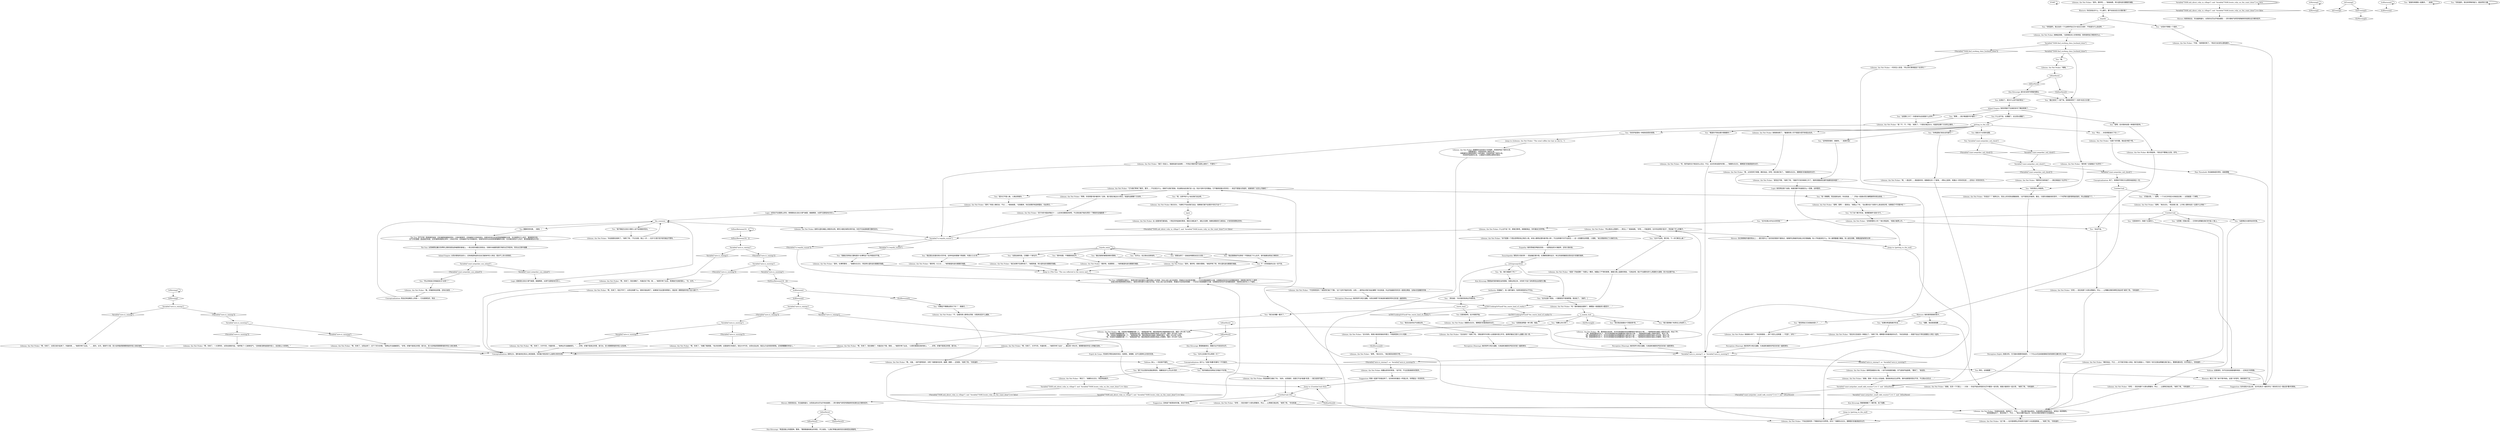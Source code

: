 # LANDS END / NETPICKER
# A dialogue featuring you, Kim, Lilienne the Netpicker, about the sun (if it's rising, setting or high in the sky) -- what the sun is, what means. THE SETTING SUN
# ==================================================
digraph G {
	  0 [label="START"];
	  1 [label="input"];
	  2 [label="Pain Threshold: 你会被烧成灰烬的。或者更糟。"];
	  3 [label="Logic: 她觉得这是个谜语。她甚至都不知道是怎么一回事。这样更好。"];
	  4 [label="Variable[\"TASK.ask_about_ruby_in_village\"]  and  Variable[\"TASK.locate_ruby_on_the_coast_done\"] == false"];
	  5 [label="Variable[\"TASK.ask_about_ruby_in_village\"]  and  Variable[\"TASK.locate_ruby_on_the_coast_done\"] == false", shape=diamond];
	  6 [label="!(Variable[\"TASK.ask_about_ruby_in_village\"]  and  Variable[\"TASK.locate_ruby_on_the_coast_done\"] == false)", shape=diamond];
	  7 [label="IsHourBetween(19,  2)"];
	  8 [label="IsHourBetween(19,  2)", shape=diamond];
	  9 [label="!(IsHourBetween(19,  2))", shape=diamond];
	  10 [label="Lilienne, the Net Picker: “啊，你来了。现在很晚了，外面还在下雪。雪很……”她把手伸了出去，一朵雪花飘落在她的掌心。“……好吧，好像不是真正的雪，是污水。”"];
	  11 [label="Lilienne, the Net Picker: “哎，刚开始的日子我没怎么见过。不过，这对你来说是件好事……”她朝你点点头，眼睛里闪烁着调皮的光芒。"];
	  12 [label="Lilienne, the Net Picker: “哈！我的鱼能去就够了。春鳕鱼一条就能卖50雷亚尔……”"];
	  13 [label="Lilienne, the Net Picker: “是啊。”她点点头。“我还是回去陪孩子吧。”"];
	  14 [label="IsMorning()"];
	  15 [label="IsMorning()", shape=diamond];
	  16 [label="!(IsMorning())", shape=diamond];
	  17 [label="IsAfternoon()"];
	  18 [label="IsAfternoon()", shape=diamond];
	  19 [label="!(IsAfternoon())", shape=diamond];
	  20 [label="Rhetoric: 她的意思是她的孩子。"];
	  21 [label="You: “太阳唯一的缺点是——它同样也照耀在我们的*敌人*身上。”"];
	  22 [label="You: “永远不会。”"];
	  23 [label="Perception (Hearing): 她的笑声沙哑又温暖，与阳光映照下的海浪和海鸥的鸣叫交织成一曲韵律诗。"];
	  24 [label="The Sun: 太阳映照在廉价的岬岸公寓和饱受战争摧残的废墟上。一栋古老的海堡尤其突出，仿佛并未被那笼罩万物的光芒所影响，将你从幻想中摇醒……"];
	  25 [label="Lilienne, the Net Picker: “它为我们带来了春天，夏天……不论发生什么，或者不论我们是谁，完全都会站在我们这一边。完全*没有*任何理由。它不像其他强大的存在——肯定不是强大的组织，或者政府？这怎么可能呢？”"];
	  26 [label="Jump to: [Lilienne, the Net Picker: \"The wind ruffles her hair as she lo...\"]"];
	  27 [label="Lilienne, the Net Picker: “谢谢。我有一半尤比人的血统。我母亲来自尤比萨特。我听说那里的阳光不多，不过我从没见过……”"];
	  28 [label="Inland Empire: 快的好像天气在她的命令下瞬间转换了。"];
	  29 [label="Lilienne, the Net Picker: “既然你已经知道了——那还保留这个名字吗？”"];
	  30 [label="Conceptualization: 说什么？说些*有趣*的事吗？不可能的。"];
	  31 [label="Lilienne, the Net Picker: 她露出悲伤的笑容。“说不好。不过还是谢谢你的陪伴。”"];
	  32 [label="Lilienne, the Net Picker: 她转头望向海面上倒影的太阳，摩天大楼在海湾对岸升起，你忍不住追逐她那沉静的目光。"];
	  33 [label="You: “所以你给自己的船起名为*太阳*？”"];
	  34 [label="Logic: 太阳也不总是那么好的。想想那些生活在沙漠气候里，植被稀疏，水源不足那些地方的人。"];
	  35 [label="Volition: 这是真的，你不应该去爱废墟和地狱——还有杏子的残香。"];
	  36 [label="Lilienne, the Net Picker: “这个嘛——也许是神明让所有原子在那个大玩意里燃烧……”她笑了笑。“你知道的……”"];
	  37 [label="Lilienne, the Net Picker: 然后她把它递给了你。“给你。太阳很好，但是它不会*粘着*东西——我已经用不着它了。”"];
	  38 [label="Lilienne, the Net Picker: “啊。大脑，一般不是特别好，对吧？我更喜欢后背，胳膊，肩膀——还有肺。”她笑了笑。“你知道的……”"];
	  39 [label="IsKimHere()"];
	  40 [label="IsKimHere()", shape=diamond];
	  41 [label="!(IsKimHere())", shape=diamond];
	  42 [label="You: “你确定不需要这把剑了吗？”（看着它。）"];
	  43 [label="IsMorning()"];
	  44 [label="IsMorning()", shape=diamond];
	  45 [label="!(IsMorning())", shape=diamond];
	  46 [label="You: “我无论如何也不会错过的。”"];
	  47 [label="waste_land"];
	  48 [label="Lilienne, the Net Picker: 她咯咯地笑了。“酗酒的男人可不是因为信守承诺出名的。”"];
	  49 [label="You: “你的耳朵上有鱼钩。”"];
	  50 [label="tequila_name"];
	  51 [label="You: “我最近觉得自己跟哈里尔·杜博阿这个名字相处的不错。”"];
	  52 [label="Rhetoric: 你应该说点什么。什么都行。要不说说龙舌兰日落的事？"];
	  53 [label="Suggestion: 没有留下很深刻的印象，但也不奇怪。"];
	  54 [label="You: “也许之后我们可以再来一次？”"];
	  55 [label="Esprit de Corps: 可别把它带到动枪的场合，他想到。请理解，这不过是种礼仪性的东西。"];
	  56 [label="Lilienne, the Net Picker: “啊，你来了。大中午的，外面的雨……”她把手伸了出去“……像往常一样冰冷。那群醉鬼和年轻人好像还没到。”"];
	  57 [label="Perception (Hearing): 她的笑声沙哑又温暖，与海浪和海鸥的声音交织成一曲韵律诗。"];
	  58 [label="Lilienne, the Net Picker: “不如还是欣赏一下眼前的这片世界吧，好吗？”她朝你点点头，眼睛里闪烁着调皮的光芒。"];
	  59 [label="getting_to_the_end"];
	  60 [label="Lilienne, the Net Picker: 什么也不说？好，那就沉默吧。她看着海边，你听着自己的呼吸。"];
	  61 [label="Lilienne, the Net Picker: “好吧——现在有那个大家伙照看你。所以……让青春见鬼去吧。”她笑了笑。“你也知道……”"];
	  62 [label="You: “谢谢你来跟我一起散步。”（结束）"];
	  63 [label="Lilienne, the Net Picker: “再见了。”她朝你点点头，然后转身离开。"];
	  64 [label="Lilienne, the Net Picker: “谢谢。在另一个行星上——大海——你会开始在奇怪的光芒中看到一些东西。很高兴能和你一起分享。”她笑了笑。“你知道的……”"];
	  65 [label="Lilienne, the Net Picker: 她摇摇头笑了。“你还真是挺……那个词怎么说来着——*可悲*，对吗？”"];
	  66 [label="Lilienne, the Net Picker: “嗯，从你的样子来看，确实如此。好吧，现在我们到了。”她朝你点点头，眼睛里闪烁着调皮的光芒。"];
	  67 [label="a_mainly_hub"];
	  68 [label="Shivers: 在红果满枝外面的阳台上——德尔塔中心一处时尚的商务午餐地点，玻璃杯在满桌的牡蛎之间交错碰撞。有人不知道该吃什么。有人推荐酸橘汁腌鱼。有人遮住双眼，想要遥望海湾的对岸……"];
	  69 [label="You: “为了这个案子的话，我得跟海岸*合拍*才行。”"];
	  70 [label="Rhetoric: 看见了吧？她*不想*争执。这是个好信号，继续保持下去。"];
	  71 [label="Conceptualization: 她转过头，塑料鱼钩在耳朵上来回摇晃。你的脑子里没有什么值得分享的东西。"];
	  72 [label="Lilienne, the Net Picker: “你不是第一个把女孩带到地之角的人呢。本地人都把这里叫做*情人角*。不过这种事今天不会发生——这一点我要先讲清楚，小酒窝。”她又把脸转向了大海的方向。"];
	  73 [label="You: “是啊。这对我来说是一种很好的影响。”"];
	  74 [label="You: “你知道的，我也有特殊的能力。超自然的力量。”"];
	  75 [label="Lilienne, the Net Picker: “等等，你觉得是*我*做的吗？没有，我只是在海边长大而已。知道风会朝哪个方向吹。”"];
	  76 [label="You: “太阳并不算是一个组织。”"];
	  77 [label="You: 不！对你肮脏的过去一言不发。"];
	  78 [label="Lilienne, the Net Picker: “是吗，那好吧……”她耸耸肩，转头望向波光粼粼的海面。"];
	  79 [label="Suggestion: 在你说些大话之前，也许先来点一般的评论？用你的方式一路达到*酷*的境地。"];
	  80 [label="You: “有一种解释。而且挺政治的。你也知道……”（开始一段漫长而又慷慨激昂的政治演说。）"];
	  81 [label="Jump to: [getting_to_the_end]"];
	  82 [label="You: “当爱情还与我同在的时候。”"];
	  83 [label="Lilienne, the Net Picker: “不。这里的男人醉得太厉害，对我来说没什么威胁。”"];
	  84 [label="You: “我只是想做个有责任心的成年人。”"];
	  85 [label="You: “我已经清醒一整天了。”"];
	  86 [label="The Sun: 空气中有一股咸咸的味道，还有海鸥和贼鸥的鸣叫；沙砾的窸窣声，还有破瓶子闪烁的绿光。但是你的目光总会回到那耀眼的光斑，无论映照在什么地方，都是那样丰饶……\n空气中弥漫着一股咸咸的味道，还有海鸥和贼鸥在哭叫；沙砾在作响，还有破瓶子在闪烁着绿光。但是你的目光总会回到那耀眼的光斑，无论被反射到什么地方，都发散着褪色的丰饶……"];
	  87 [label="Lilienne, the Net Picker: “嗯，一直这样……我挺喜欢的。就像是在另一个星球。一颗水之星球，有像水一样多的忧虑……还有水一样多的欢乐。”"];
	  88 [label="You: “最近发现了一具尸体。他倒是享受了一刻的*龙舌兰日落*。”"];
	  89 [label="Lilienne, the Net Picker: “是吗，那好吧，库斯托警探。”她轻声笑了笑，转头望向波光粼粼的海面。"];
	  90 [label="Untitled hub"];
	  91 [label="You: （盯着太阳。）“是啊，一个50亿岁的巨大热核反应堆——太阳就是一个神明。”"];
	  92 [label="Shivers: 她渐渐走远，风也越来越大。太阳发出的光芒似乎有些褪色——菲尔德电气研究所那破碎的轮廓在远方朝你招手。"];
	  93 [label="Lilienne, the Net Picker: “所以是这么回事吗——责任心？”她耸耸肩。“好吧……可能是吧。也许你会得到*启示*，然后破了手上的案子。”"];
	  94 [label="You: “这是摇滚明星一种习惯。拖延。”"];
	  95 [label="the_sunnnnn"];
	  96 [label="Conceptualization: 而且还有些概念上的统一，它也是黄色的，而且……"];
	  97 [label="Lilienne, the Net Picker: 她点点头。“如果它不站在我们这边，我猜我们就不会真的*存在于此*了……”"];
	  98 [label="Variable[\"TASK.find_working_class_husband_done\"]"];
	  99 [label="Variable[\"TASK.find_working_class_husband_done\"]", shape=diamond];
	  100 [label="!(Variable[\"TASK.find_working_class_husband_done\"])", shape=diamond];
	  101 [label="You: “金，我们准备好了吗？”"];
	  102 [label="Lilienne, the Net Picker: “风很快会起来，我得走了，不过……”她从鞘中抽出佩剑。剑身映照出昏暗的阳光，呈现出一股深橙色。\n“很快就要起风了，我也得走了，不过……”她从剑鞘中抽出剑。剑刃在浓郁的黑暗中闪烁着微光。"];
	  103 [label="IsAfternoon()"];
	  104 [label="IsAfternoon()", shape=diamond];
	  105 [label="!(IsAfternoon())", shape=diamond];
	  106 [label="Lilienne, the Net Picker: “没关系的。我很少能找到独处的借口，毕竟家里有三只小怪兽……”"];
	  107 [label="Perception (Hearing): 她的笑声沙哑又温暖，与海浪和海鸥的声音交织成一曲韵律诗。"];
	  108 [label="The Sun: 太阳映照在海浪上，海湾对岸升起的摩天大楼充满迷人的诱惑。你全心投入自己的感官，思绪在片刻间变得清晰——不仅仅是玻璃摩天大楼，在微微发亮的空中显得脆弱易碎；埃斯佩兰斯河汇入海湾……\n没落太阳的残辉映照在海浪上，海湾对岸的摩天大楼正在升起。你全心投入自己的感官，思绪在片刻间变得清晰——不仅仅只有玻璃摩天大楼，在微微发亮的空中显得脆弱易碎；埃斯佩兰斯河汇入了海湾……"];
	  109 [label="You: “这是全新的我。它需要一个新名字。”"];
	  110 [label="You: “因为它不是人类。人类会背叛你。”"];
	  111 [label="You: “也许在我20岁出头的时候？”"];
	  112 [label="You: “有时候我总觉得自己的脑子不好使。”"];
	  113 [label="settingsunprehub"];
	  114 [label="Lilienne, the Net Picker: “我？不，不，不是。”她笑了。“只是在海边长大。知道风往哪个方向吹之类的。”"];
	  115 [label="Lilienne, the Net Picker: “我们一到这儿，我就知道天会放晴——不然这次散步就不会那么愉快了，不是吗？”"];
	  116 [label="Encyclopedia: 锈色的大海对岸——是金融区德尔塔。在薄雾笼罩的远方，林立的高塔像是在控诉这片贫瘠的海岸。"];
	  117 [label="You: “这样感觉很好。谢谢你。”（结束约会）"];
	  118 [label="Lilienne, the Net Picker: “还有那里的人吗？”她大笑起来。“很高兴能帮上忙。”"];
	  119 [label="You: 什么也不说。太愚蠢了。这主意太愚蠢了。"];
	  120 [label="You: “哦。”"];
	  121 [label="Perception (Sight): 她是对的。它们基本是塑料制成的，一个可以从花店或者报摊买到的新鲜又廉价的小礼物。"];
	  122 [label="Variable[\"coast.netpicker_red_check\"]"];
	  123 [label="Variable[\"coast.netpicker_red_check\"]", shape=diamond];
	  124 [label="!(Variable[\"coast.netpicker_red_check\"])", shape=diamond];
	  125 [label="Lilienne, the Net Picker: “好吧——现在有那个大家伙照看你。所以……让残酷无情的神明见鬼去吧”她笑了笑。“你知道的……”"];
	  126 [label="Variable[\"auto.is_raining\"]"];
	  127 [label="Variable[\"auto.is_raining\"]", shape=diamond];
	  128 [label="!(Variable[\"auto.is_raining\"])", shape=diamond];
	  129 [label="You: “也许不会吧，管它呢。下一步打算怎么做？”"];
	  130 [label="Perception (Hearing): 她的笑声沙哑又温暖，与海浪和海鸥的声音交织成一曲韵律诗。"];
	  131 [label="You: “这是第二次了！你是海洋女巫或者什么的吗？”"];
	  132 [label="Lilienne, the Net Picker: “至于你的*超自然能力*——以后有空跟我讲讲吧，不过现在能不能先享受一下眼前的这幅美景？”"];
	  133 [label="Lilienne, the Net Picker: “不觉得奇怪吗？\"她突然打破了宁静，“这个无所不能的东西，太阳……居然会对我们如此慷慨？你也知道，外出钓鱼最好的时间一般是在黄昏，当海水变温暖的时候……”"];
	  134 [label="You: “呃，总得*有什么*站在我们这边吧。”"];
	  135 [label="Jump to: [The Sun: \"The sun reflected in the waves and...\"]"];
	  136 [label="IsEvening()"];
	  137 [label="IsEvening()", shape=diamond];
	  138 [label="!(IsEvening())", shape=diamond];
	  139 [label="Kim Kitsuragi: 警督看着佩剑，眼里闪过不信任的光芒。"];
	  140 [label="Jump to: [Untitled hub (02)]"];
	  141 [label="Variable[\"TASK.ask_about_ruby_in_village\"]  and  Variable[\"TASK.locate_ruby_on_the_coast_done\"] == false"];
	  142 [label="Variable[\"TASK.ask_about_ruby_in_village\"]  and  Variable[\"TASK.locate_ruby_on_the_coast_done\"] == false", shape=diamond];
	  143 [label="!(Variable[\"TASK.ask_about_ruby_in_village\"]  and  Variable[\"TASK.locate_ruby_on_the_coast_done\"] == false)", shape=diamond];
	  144 [label="Lilienne, the Net Picker: “啊，你来了。太阳出来了，还下了好大的雪。”她伸出手去碰触雪花。“好吧，好像不是真正的雪，是污水。至少这样能把那群醉鬼和年轻人挡在海湾。”"];
	  145 [label="Lilienne, the Net Picker: “无论如何？”她笑了笑。“那些爱吹牛的男人总是喜欢信口开河，搞得好像自己是什么重要人物一样。”"];
	  146 [label="Kim Kitsuragi: 警督始终保持着恰当的距离，他拿出笔记本，对你的“约会”没有表现出丝毫的兴趣。"];
	  147 [label="You: 还是保密吧。这才刚刚开始。"];
	  148 [label="You: （转向她）“你对我的到来似乎很惊讶。”"];
	  149 [label="You: “我不确定生活在沙漠的人会不会很喜欢阳光。”"];
	  150 [label="Lilienne, the Net Picker: “你说这个？”她转过头，耳朵上的东西也跟着摇晃。“这不是真正的鱼钩，傻瓜。只是形状像鱼钩的耳环。一个叫罗斯马雷的醉鬼给我的，所以我就留下了。”"];
	  151 [label="Lilienne, the Net Picker: “那好吧，H.D.B…….”她笑着望向波光粼粼的海面。"];
	  152 [label="Untitled hub"];
	  153 [label="You: 拜托，这很重要！"];
	  154 [label="IsKimHere()"];
	  155 [label="IsKimHere()", shape=diamond];
	  156 [label="!(IsKimHere())", shape=diamond];
	  157 [label="Variable[\"auto.is_snowing\"]"];
	  158 [label="Variable[\"auto.is_snowing\"]", shape=diamond];
	  159 [label="!(Variable[\"auto.is_snowing\"])", shape=diamond];
	  160 [label="Lilienne, the Net Picker: “啊，你来了。大中午的，外面的雪……”她伸出手去碰触雪花。“……好吧，好像不是真正的雪，是污水。至少那群醉鬼和年轻人还没来。”"];
	  161 [label="Lilienne, the Net Picker: “戒酒？开始信教？”有那么一瞬间，她露出了严肃的表情，接着又换上温柔的笑脸。“见鬼去吧。我才不会跟你讲什么喝酒的大道理，至少在这里不会。”"];
	  162 [label="Lilienne, the Net Picker: 她转回身面向大海，一动不动地凝视海面，天气逐渐开始放晴。“要来了，”她说到。"];
	  163 [label="Lilienne, the Net Picker: “不是。”她得意的笑了。“而且它会活的比那些都久。”"];
	  164 [label="Kim Kitsuragi: 警督慢慢瞥了一眼手表，拍了拍脚。"];
	  165 [label="Lilienne, the Net Picker: “我已经等不及想听到了。”她假笑着，转头望向波光粼粼的海面。"];
	  166 [label="Lilienne, the Net Picker: “啊，你来了。现在不早了，太阳也快要下山。很快天就会黑了。如果我们在这里待得够久，就会有一群醉鬼和年轻人加入我们了。”"];
	  167 [label="Lilienne, the Net Picker: “嗯，你是其中最耀眼的那一个，”她假装很严肃，随后把脸转向海面倒映的太阳，噗的一声大笑了出来。\n“嗯，你是其中最耀眼的那一个，”她假装很严肃，随后把脸转向倒映在海浪上的太阳，噗的一声大笑了出来。\n“嗯，你是其中最耀眼的那一个，”她假装很严肃，随后把脸转向海面上倒映的落日，噗的一声大笑了出来。\n“嗯，你是其中最耀眼的那一个，”她假装很严肃，随后把脸转向倒映在海浪上的朝阳，噗的一声大笑了出来。"];
	  168 [label="Authority: 别被骗了。他一直盯着你，免得你表现的太不专业。"];
	  169 [label="You: “你知道吗，我过去的一个化身称呼自己为*龙舌兰日落*。不知道为什么会这样。”"];
	  170 [label="You: “我这是跟谁开玩笑呢？不管我选了什么名字，很可能都会把自己喝死的……”"];
	  171 [label="Lilienne, the Net Picker: “是吗，杜博阿警官……”她朝你点点头，然后转头望向波光粼粼的海面。"];
	  172 [label="Lilienne, the Net Picker: “哦哦。”"];
	  173 [label="Shivers: 她渐渐走远，风也越来越大。太阳的光芒似乎有些褪色——菲尔德电气研究所那破碎的轮廓在远方朝你招手。"];
	  174 [label="You: 说些关于太阳的话题。"];
	  175 [label="You: Variable[\"coast.netpicker_red_check\"]"];
	  176 [label="Variable[\"coast.netpicker_red_check\"]", shape=diamond];
	  177 [label="!(Variable[\"coast.netpicker_red_check\"])", shape=diamond];
	  178 [label="Conceptualization: 来了。有两种不同的方法漂亮地结束这一切。"];
	  179 [label="Lilienne, the Net Picker: “确实如此。不过……对于我们的敌人来说，我们也是敌人，不是吗？但它还是会照耀在我们身上。警察和康米党，杀手和圣人。你知道的……”"];
	  180 [label="Lilienne, the Net Picker: “好吧——现在有那个大家伙照看你。所以……让爱情见鬼去吧。”她笑了笑。“你知道的……”"];
	  181 [label="Suggestion: 和她一起差不多就这样了。在你和你的最后一杯酒之间，你得留出一年的时间。"];
	  182 [label="Variable[\"auto.is_snowing\"]"];
	  183 [label="Variable[\"auto.is_snowing\"]", shape=diamond];
	  184 [label="!(Variable[\"auto.is_snowing\"])", shape=diamond];
	  185 [label="Lilienne, the Net Picker: “啊，你来了。”她看了看周围。“有点吃惊啊，这里居然只有我们。现在大中午的，太阳也没出来。我还以为会有很多醉鬼。还有醉醺醺的年轻人。”"];
	  186 [label="You: “也许这是个错误。一切都感觉不是很舒服。我该走了。”[离开。]"];
	  187 [label="Lilienne, the Net Picker: 女人直直地盯着海浪。一阵狂风吹起她的黑发，随后又胡乱放下，凌乱又狂野。她拂去眼前的几缕发丝，才发现渐渐靠近的你。"];
	  188 [label="You: 静静欣赏风景。（继续。）"];
	  189 [label="You: “你希望我们现在去钓鱼吗？”"];
	  190 [label="tequila!"];
	  191 [label="Lilienne, the Net Picker: “那好吧，哈里警官……”她笑着望向波光粼粼的海面。"];
	  192 [label="You: “你的声音里有一种很有意思的调调。”"];
	  193 [label="Lilienne, the Net Picker: “是吗？有些人确实会，不过……”她耸耸肩。“在我看来，你应该更好地选择盟友，仅此而已。”"];
	  194 [label="Lilienne, the Net Picker: “是啊，是啊——是政治。”她阻止了你。“没必要对这个发表什么高谈阔论吧。如果我们*不同意*呢？”"];
	  195 [label="Lilienne, the Net Picker: “这是个好问题。我会选*绳子*吧。”"];
	  196 [label="You: “还是老样子。我是个正直的人。”"];
	  197 [label="Volition: 放心。一切还是不错的。"];
	  198 [label="Variable[\"auto.is_raining\"]"];
	  199 [label="Variable[\"auto.is_raining\"]", shape=diamond];
	  200 [label="!(Variable[\"auto.is_raining\"])", shape=diamond];
	  201 [label="Lilienne, the Net Picker: “啊，你来了。一大清早的，太阳也刚刚升起。”她呼吸了一口新鲜空气。“没有看见醉鬼或者年轻人，这还挺让人吃惊的。”"];
	  202 [label="You: “其实我还挺擅长*行程安排*的。”"];
	  203 [label="You: “抱歉，我说我很抱歉……”"];
	  204 [label="Empathy: 她的思绪还停留在别处——在那遥远的大海彼岸，还有大海本身。"];
	  205 [label="Lilienne, the Net Picker: 她朝你点点头，眼睛里闪烁着调皮的光芒。"];
	  206 [label="Variable[\"coast.netpicker_sun_inland\"]"];
	  207 [label="Variable[\"coast.netpicker_sun_inland\"]", shape=diamond];
	  208 [label="!(Variable[\"coast.netpicker_sun_inland\"])", shape=diamond];
	  209 [label="Variable[\"tc.tequila_sunset\"]"];
	  210 [label="Variable[\"tc.tequila_sunset\"]", shape=diamond];
	  211 [label="!(Variable[\"tc.tequila_sunset\"])", shape=diamond];
	  212 [label="Lilienne, the Net Picker: “那你呢？还留着这个名号吗？”"];
	  213 [label="You: “也可以。反正我也没其他的。”"];
	  214 [label="Kim Kitsuragi: 因为尼龙而不舒服的挪动。"];
	  215 [label="Lilienne, the Net Picker: “啊，你来了。现在很晚了，外面还在下雨。很……”她把手伸了出去，雨滴拍打在她的掌心。“冷。冰冷。”"];
	  216 [label="Variable[\"auto.is_raining\"]"];
	  217 [label="Variable[\"auto.is_raining\"]", shape=diamond];
	  218 [label="!(Variable[\"auto.is_raining\"])", shape=diamond];
	  219 [label="Lilienne, the Net Picker: “啊，警官就应该这样。天天东奔西跑的肯定需要很多*组织设计*吧……”她把脸转向海面上倒影的太阳，笑出了声。\n“啊，那就是警官先生了。天天东奔西跑的肯定需要很多*组织设计*吧……”她把脸转向海面上倒影的落日，笑出了声。\n“啊，那就是警官先生了。天天东奔西跑的肯定需要很多*组织设计*吧……”她把脸转向倒映在海浪上的太阳，笑出了声。\n“啊，那就是警官先生了。天天东奔西跑的肯定需要很多*组织设计*吧……”她把脸转向倒映在海浪上的朝阳，笑出了声。"];
	  220 [label="You: “如果你希望我离开的话……”"];
	  221 [label="Inland Empire: 太阳对那些死去的人，还有绝望地迷失在自己脑海中的人来说，是派不上多大用场的。"];
	  222 [label="Lilienne, the Net Picker: 她眯起双眼。“这是瑞瓦肖人的常用语。意思是把自己喝到死为止。”"];
	  223 [label="You: “我叫哈里，不需要其他名字。”"];
	  224 [label="Jump to: [getting_to_the_end]"];
	  225 [label="You: “所以……你觉得是谁杀了吊人？”"];
	  226 [label="Untitled hub (02)"];
	  227 [label="You: “那个叫太阳的玩意挺漂亮的，抱歉我没什么可以补充的……”"];
	  228 [label="Kim Kitsuragi: “希望这能让你提提神，警探，”警督看着她离去的背影，开口说到。“让我们带着全新的目光继续回去调查吧。”"];
	  229 [label="Lilienne, the Net Picker: “啊，你来了。太阳已经升起来了，外面的雨……”她把手伸了出去。“……很冷。冰冷。我倒不介意。至少这样能把那群醉鬼和年轻人挡在海湾。”"];
	  230 [label="Variable[\"auto.is_snowing\"]"];
	  231 [label="Variable[\"auto.is_snowing\"]", shape=diamond];
	  232 [label="!(Variable[\"auto.is_snowing\"])", shape=diamond];
	  233 [label="IsTHCCookingOrFixed(\"the_waste_land_of_reality\")"];
	  234 [label="IsTHCCookingOrFixed(\"the_waste_land_of_reality\")", shape=diamond];
	  235 [label="!(IsTHCCookingOrFixed(\"the_waste_land_of_reality\"))", shape=diamond];
	  236 [label="Lilienne, the Net Picker: “现在你又变成另一种傻瓜了。”她笑了笑，眼睛里闪烁着调皮的光芒。“你应该知道——我是不会出于责任感跟别人待在一起的。”"];
	  237 [label="Lilienne, the Net Picker: 她大笑起来。“现在还不要操之过急，好吗。”"];
	  238 [label="Variable[\"auto.is_raining\"]  or  Variable[\"auto.is_snowing\"]"];
	  239 [label="Variable[\"auto.is_raining\"]  or  Variable[\"auto.is_snowing\"]", shape=diamond];
	  240 [label="!(Variable[\"auto.is_raining\"]  or  Variable[\"auto.is_snowing\"])", shape=diamond];
	  241 [label="You: “等等……刚才难道是*你*做的？”"];
	  242 [label="Lilienne, the Net Picker: “哦，好像是有些骄傲，还有点迷信……”"];
	  243 [label="Logic: 或者是生活在沙漠气候里，植被稀疏，水源不足那些地方的人。"];
	  244 [label="Lilienne, the Net Picker: “你这就是在挑刺了。”她笑了笑。“不过也是，我让一步——也许*沙漠子民*有时候会不赞同。”"];
	  245 [label="Variable[\"coast.netpicker_small_talk_counter\"] == 3  and  IsKimHere()"];
	  246 [label="Variable[\"coast.netpicker_small_talk_counter\"] == 3  and  IsKimHere()", shape=diamond];
	  247 [label="!(Variable[\"coast.netpicker_small_talk_counter\"] == 3  and  IsKimHere())", shape=diamond];
	  248 [label="You: “难道你不想去德尔塔看看吗？”"];
	  249 [label="You: “我还是比较喜欢用大写字母，这样听起来更像个阴谋家。叫我H.D.B.吧！”"];
	  250 [label="You: “那是当然了！自始自终都是龙舌兰日落！”"];
	  251 [label="IsKimHere()"];
	  252 [label="IsKimHere()", shape=diamond];
	  253 [label="!(IsKimHere())", shape=diamond];
	  254 [label="You: 太病态了。我为什么找不到好想法？"];
	  255 [label="Lilienne, the Net Picker: “是啊，”她点点头。“而且很仁慈。上次有人跟你站在一边是什么时候？”"];
	  256 [label="You: “抱歉让你久等了。”"];
	  257 [label="You: “我觉得自己已经独处很久了……”"];
	  258 [label="Lilienne, the Net Picker: 她看着沐浴在阳光下的海岸，风轻轻吹起了她的头发。\n她看着落日，风轻轻吹起了她的头发。\n她看着阳光慢慢洒满另一边的海岸，风轻轻吹起了她的头发。\n风轻轻吹起她的头发，上面被月光映照出银色的斑纹。"];
	  259 [label="Lilienne, the Net Picker: “感觉还不赖，”她笑了笑。“我就不打扰你继续工作了。我家双胞胎现在都可能都找到地雷了……”"];
	  260 [label="Lilienne, the Net Picker: 一时间无人言语。“所以你打算保留这个名号吗？”"];
	  261 [label="You: “最近我用的都是库斯托警探。”"];
	  0 -> 0
	  1 -> 187
	  2 -> 79
	  3 -> 81
	  4 -> 4
	  4 -> 5
	  5 -> 173
	  7 -> 8
	  7 -> 7
	  8 -> 126
	  9 -> 103
	  10 -> 71
	  11 -> 238
	  12 -> 67
	  14 -> 14
	  14 -> 15
	  17 -> 17
	  17 -> 18
	  19 -> 13
	  20 -> 257
	  20 -> 203
	  20 -> 220
	  21 -> 179
	  22 -> 125
	  23 -> 233
	  24 -> 221
	  25 -> 80
	  25 -> 110
	  25 -> 75
	  25 -> 134
	  26 -> 258
	  27 -> 245
	  28 -> 73
	  28 -> 241
	  28 -> 131
	  28 -> 119
	  29 -> 49
	  30 -> 112
	  30 -> 153
	  30 -> 227
	  31 -> 181
	  32 -> 209
	  33 -> 242
	  34 -> 95
	  35 -> 79
	  36 -> 102
	  37 -> 226
	  38 -> 102
	  39 -> 40
	  39 -> 39
	  40 -> 139
	  41 -> 140
	  42 -> 83
	  43 -> 43
	  43 -> 44
	  44 -> 198
	  46 -> 145
	  47 -> 147
	  47 -> 85
	  48 -> 66
	  49 -> 150
	  50 -> 261
	  50 -> 170
	  50 -> 109
	  50 -> 50
	  50 -> 213
	  50 -> 249
	  50 -> 250
	  50 -> 223
	  51 -> 171
	  52 -> 190
	  53 -> 108
	  54 -> 30
	  55 -> 140
	  56 -> 71
	  57 -> 238
	  58 -> 238
	  59 -> 192
	  59 -> 225
	  59 -> 174
	  59 -> 48
	  59 -> 117
	  59 -> 248
	  59 -> 189
	  60 -> 209
	  61 -> 102
	  62 -> 62
	  63 -> 141
	  64 -> 102
	  65 -> 130
	  66 -> 238
	  67 -> 256
	  67 -> 202
	  67 -> 45
	  67 -> 84
	  67 -> 94
	  68 -> 81
	  69 -> 118
	  70 -> 79
	  71 -> 197
	  72 -> 204
	  73 -> 237
	  74 -> 74
	  75 -> 132
	  76 -> 163
	  77 -> 108
	  78 -> 52
	  79 -> 58
	  80 -> 194
	  81 -> 58
	  82 -> 180
	  83 -> 38
	  84 -> 93
	  85 -> 10
	  86 -> 24
	  87 -> 245
	  88 -> 212
	  89 -> 135
	  90 -> 91
	  90 -> 20
	  91 -> 255
	  92 -> 154
	  93 -> 72
	  93 -> 129
	  93 -> 68
	  94 -> 167
	  95 -> 32
	  95 -> 188
	  95 -> 149
	  96 -> 95
	  97 -> 1
	  98 -> 99
	  98 -> 100
	  99 -> 120
	  99 -> 88
	  100 -> 260
	  101 -> 146
	  102 -> 36
	  103 -> 104
	  103 -> 105
	  104 -> 216
	  105 -> 42
	  106 -> 19
	  107 -> 238
	  108 -> 133
	  109 -> 165
	  110 -> 193
	  111 -> 60
	  112 -> 37
	  113 -> 186
	  113 -> 148
	  113 -> 101
	  114 -> 115
	  115 -> 209
	  116 -> 113
	  117 -> 259
	  118 -> 22
	  119 -> 59
	  120 -> 172
	  121 -> 245
	  122 -> 123
	  122 -> 124
	  123 -> 178
	  124 -> 29
	  125 -> 102
	  126 -> 128
	  126 -> 127
	  127 -> 215
	  128 -> 182
	  129 -> 161
	  130 -> 238
	  131 -> 114
	  132 -> 209
	  133 -> 23
	  134 -> 97
	  135 -> 108
	  136 -> 137
	  136 -> 138
	  138 -> 16
	  139 -> 54
	  140 -> 226
	  141 -> 142
	  141 -> 143
	  142 -> 92
	  144 -> 71
	  145 -> 57
	  146 -> 168
	  147 -> 205
	  148 -> 47
	  149 -> 244
	  150 -> 121
	  151 -> 135
	  152 -> 82
	  152 -> 196
	  152 -> 21
	  152 -> 111
	  153 -> 70
	  154 -> 155
	  154 -> 156
	  155 -> 228
	  157 -> 158
	  157 -> 159
	  158 -> 160
	  159 -> 185
	  160 -> 71
	  161 -> 233
	  162 -> 27
	  163 -> 79
	  164 -> 224
	  165 -> 135
	  166 -> 71
	  167 -> 56
	  168 -> 186
	  168 -> 148
	  169 -> 222
	  170 -> 77
	  171 -> 135
	  172 -> 251
	  174 -> 175
	  175 -> 176
	  175 -> 177
	  176 -> 122
	  177 -> 122
	  178 -> 90
	  179 -> 102
	  180 -> 102
	  181 -> 140
	  182 -> 184
	  182 -> 183
	  183 -> 9
	  184 -> 166
	  185 -> 71
	  186 -> 12
	  187 -> 6
	  188 -> 86
	  189 -> 87
	  190 -> 169
	  190 -> 76
	  191 -> 135
	  192 -> 26
	  193 -> 34
	  194 -> 69
	  195 -> 2
	  196 -> 35
	  197 -> 112
	  197 -> 227
	  198 -> 200
	  198 -> 199
	  199 -> 229
	  200 -> 230
	  201 -> 71
	  202 -> 219
	  203 -> 64
	  204 -> 116
	  205 -> 238
	  206 -> 208
	  206 -> 207
	  207 -> 243
	  208 -> 33
	  209 -> 210
	  209 -> 211
	  210 -> 51
	  211 -> 108
	  212 -> 49
	  213 -> 77
	  214 -> 88
	  214 -> 254
	  215 -> 71
	  216 -> 217
	  216 -> 218
	  217 -> 55
	  218 -> 157
	  219 -> 107
	  220 -> 236
	  221 -> 206
	  222 -> 98
	  223 -> 191
	  224 -> 58
	  225 -> 195
	  226 -> 41
	  226 -> 61
	  226 -> 53
	  227 -> 63
	  229 -> 71
	  230 -> 232
	  230 -> 231
	  231 -> 144
	  232 -> 201
	  233 -> 234
	  233 -> 235
	  234 -> 46
	  235 -> 205
	  236 -> 238
	  237 -> 22
	  238 -> 240
	  238 -> 239
	  239 -> 162
	  240 -> 31
	  241 -> 114
	  242 -> 96
	  243 -> 95
	  244 -> 95
	  245 -> 246
	  245 -> 247
	  246 -> 164
	  247 -> 25
	  248 -> 11
	  249 -> 151
	  250 -> 77
	  251 -> 252
	  251 -> 253
	  252 -> 214
	  253 -> 88
	  254 -> 28
	  255 -> 152
	  256 -> 106
	  257 -> 65
	  258 -> 58
	  259 -> 3
	  260 -> 49
	  261 -> 89
}

